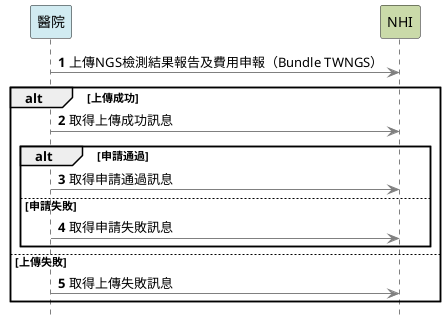 @startuml
autonumber

skinparam sequence {
ArrowColor gray
ActorBorderColor gray
LifeLineBorderColor black
}
skinparam shadowing false
hide footbox

participant 醫院 #d1ebf1
participant NHI  #cadaa9
醫院 -> NHI: 上傳NGS檢測結果報告及費用申報（Bundle TWNGS）

alt 上傳成功
    醫院 ->NHI : 取得上傳成功訊息
    alt 申請通過
        醫院 ->NHI : 取得申請通過訊息
    else 申請失敗
        醫院 ->NHI : 取得申請失敗訊息
    end
else 上傳失敗
    醫院 -> NHI: 取得上傳失敗訊息
end
@enduml